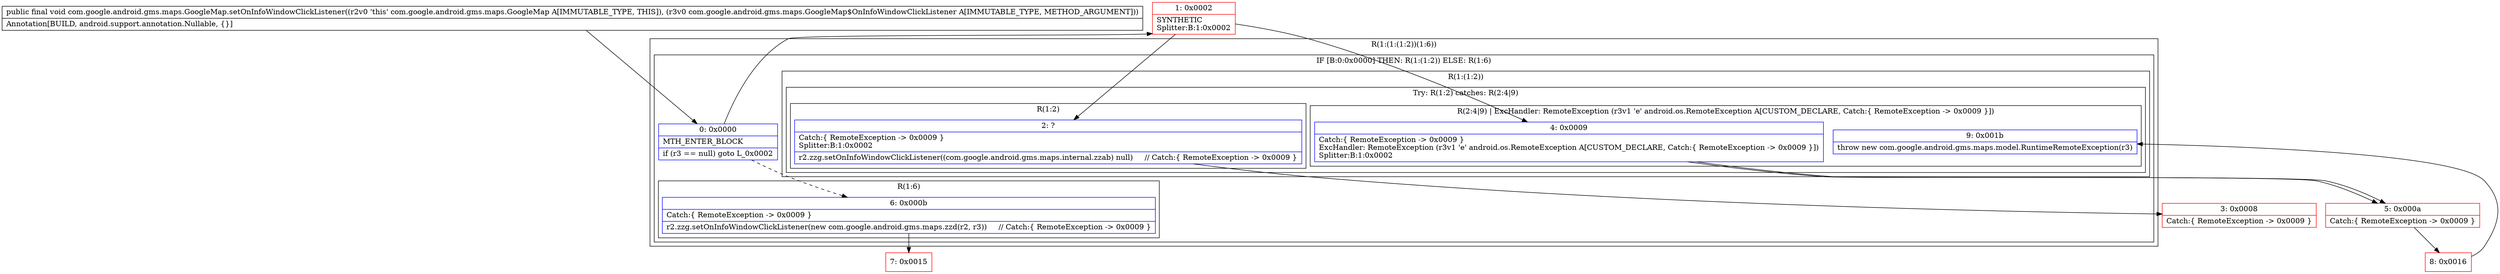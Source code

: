 digraph "CFG forcom.google.android.gms.maps.GoogleMap.setOnInfoWindowClickListener(Lcom\/google\/android\/gms\/maps\/GoogleMap$OnInfoWindowClickListener;)V" {
subgraph cluster_Region_859872340 {
label = "R(1:(1:(1:2))(1:6))";
node [shape=record,color=blue];
subgraph cluster_IfRegion_2059305399 {
label = "IF [B:0:0x0000] THEN: R(1:(1:2)) ELSE: R(1:6)";
node [shape=record,color=blue];
Node_0 [shape=record,label="{0\:\ 0x0000|MTH_ENTER_BLOCK\l|if (r3 == null) goto L_0x0002\l}"];
subgraph cluster_Region_1055960800 {
label = "R(1:(1:2))";
node [shape=record,color=blue];
subgraph cluster_TryCatchRegion_466192282 {
label = "Try: R(1:2) catches: R(2:4|9)";
node [shape=record,color=blue];
subgraph cluster_Region_752622219 {
label = "R(1:2)";
node [shape=record,color=blue];
Node_2 [shape=record,label="{2\:\ ?|Catch:\{ RemoteException \-\> 0x0009 \}\lSplitter:B:1:0x0002\l|r2.zzg.setOnInfoWindowClickListener((com.google.android.gms.maps.internal.zzab) null)     \/\/ Catch:\{ RemoteException \-\> 0x0009 \}\l}"];
}
subgraph cluster_Region_576816542 {
label = "R(2:4|9) | ExcHandler: RemoteException (r3v1 'e' android.os.RemoteException A[CUSTOM_DECLARE, Catch:\{ RemoteException \-\> 0x0009 \}])\l";
node [shape=record,color=blue];
Node_4 [shape=record,label="{4\:\ 0x0009|Catch:\{ RemoteException \-\> 0x0009 \}\lExcHandler: RemoteException (r3v1 'e' android.os.RemoteException A[CUSTOM_DECLARE, Catch:\{ RemoteException \-\> 0x0009 \}])\lSplitter:B:1:0x0002\l}"];
Node_9 [shape=record,label="{9\:\ 0x001b|throw new com.google.android.gms.maps.model.RuntimeRemoteException(r3)\l}"];
}
}
}
subgraph cluster_Region_425572508 {
label = "R(1:6)";
node [shape=record,color=blue];
Node_6 [shape=record,label="{6\:\ 0x000b|Catch:\{ RemoteException \-\> 0x0009 \}\l|r2.zzg.setOnInfoWindowClickListener(new com.google.android.gms.maps.zzd(r2, r3))     \/\/ Catch:\{ RemoteException \-\> 0x0009 \}\l}"];
}
}
}
subgraph cluster_Region_576816542 {
label = "R(2:4|9) | ExcHandler: RemoteException (r3v1 'e' android.os.RemoteException A[CUSTOM_DECLARE, Catch:\{ RemoteException \-\> 0x0009 \}])\l";
node [shape=record,color=blue];
Node_4 [shape=record,label="{4\:\ 0x0009|Catch:\{ RemoteException \-\> 0x0009 \}\lExcHandler: RemoteException (r3v1 'e' android.os.RemoteException A[CUSTOM_DECLARE, Catch:\{ RemoteException \-\> 0x0009 \}])\lSplitter:B:1:0x0002\l}"];
Node_9 [shape=record,label="{9\:\ 0x001b|throw new com.google.android.gms.maps.model.RuntimeRemoteException(r3)\l}"];
}
Node_1 [shape=record,color=red,label="{1\:\ 0x0002|SYNTHETIC\lSplitter:B:1:0x0002\l}"];
Node_3 [shape=record,color=red,label="{3\:\ 0x0008|Catch:\{ RemoteException \-\> 0x0009 \}\l}"];
Node_5 [shape=record,color=red,label="{5\:\ 0x000a|Catch:\{ RemoteException \-\> 0x0009 \}\l}"];
Node_7 [shape=record,color=red,label="{7\:\ 0x0015}"];
Node_8 [shape=record,color=red,label="{8\:\ 0x0016}"];
MethodNode[shape=record,label="{public final void com.google.android.gms.maps.GoogleMap.setOnInfoWindowClickListener((r2v0 'this' com.google.android.gms.maps.GoogleMap A[IMMUTABLE_TYPE, THIS]), (r3v0 com.google.android.gms.maps.GoogleMap$OnInfoWindowClickListener A[IMMUTABLE_TYPE, METHOD_ARGUMENT]))  | Annotation[BUILD, android.support.annotation.Nullable, \{\}]\l}"];
MethodNode -> Node_0;
Node_0 -> Node_1;
Node_0 -> Node_6[style=dashed];
Node_2 -> Node_3;
Node_4 -> Node_5;
Node_6 -> Node_7;
Node_4 -> Node_5;
Node_1 -> Node_2;
Node_1 -> Node_4;
Node_5 -> Node_8;
Node_8 -> Node_9;
}

